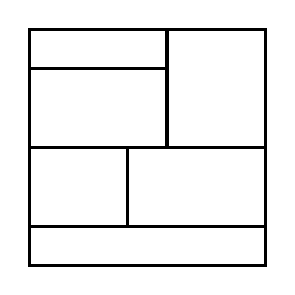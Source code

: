 \begin{tikzpicture}[very thick, scale=.5]
    \draw (0,5) rectangle (7/2,6);
    \draw (0,3) rectangle (7/2,5);
    \draw (7/2,3) rectangle (6,6);
    \draw (0,1) rectangle (5/2,3);
    \draw (5/2,1) rectangle (6,3);
    \draw (0,0) rectangle (6,1);
\end{tikzpicture}
